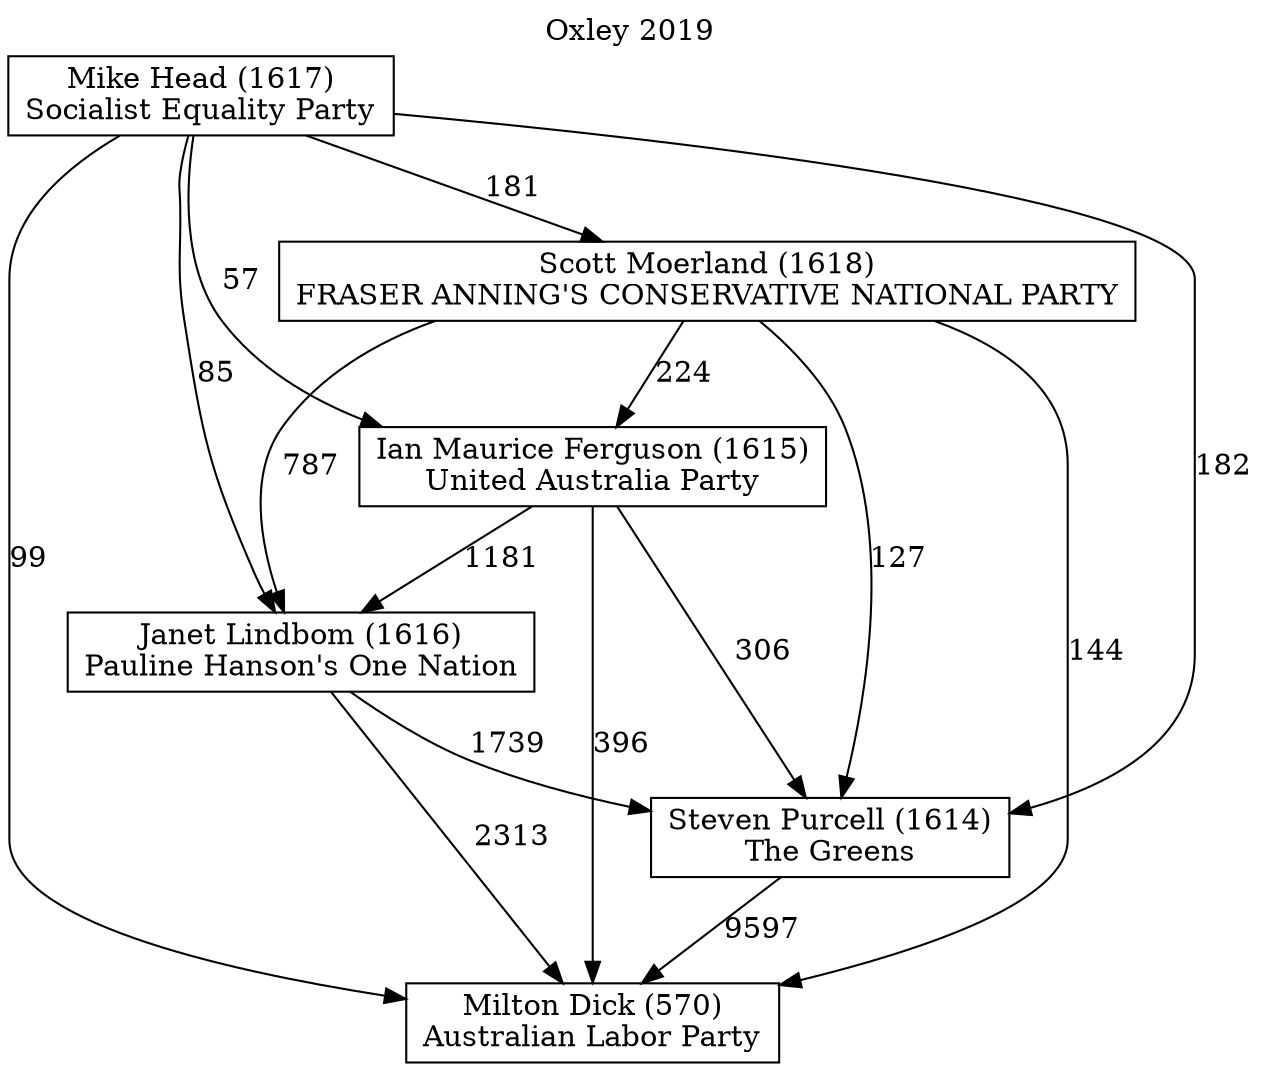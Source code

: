 // House preference flow
digraph "Milton Dick (570)_Oxley_2019" {
	graph [label="Oxley 2019" labelloc=t mclimit=10]
	node [shape=box]
	"Milton Dick (570)" [label="Milton Dick (570)
Australian Labor Party"]
	"Steven Purcell (1614)" [label="Steven Purcell (1614)
The Greens"]
	"Janet Lindbom (1616)" [label="Janet Lindbom (1616)
Pauline Hanson's One Nation"]
	"Ian Maurice Ferguson (1615)" [label="Ian Maurice Ferguson (1615)
United Australia Party"]
	"Scott Moerland (1618)" [label="Scott Moerland (1618)
FRASER ANNING'S CONSERVATIVE NATIONAL PARTY"]
	"Mike Head (1617)" [label="Mike Head (1617)
Socialist Equality Party"]
	"Steven Purcell (1614)" -> "Milton Dick (570)" [label=9597]
	"Janet Lindbom (1616)" -> "Steven Purcell (1614)" [label=1739]
	"Ian Maurice Ferguson (1615)" -> "Janet Lindbom (1616)" [label=1181]
	"Scott Moerland (1618)" -> "Ian Maurice Ferguson (1615)" [label=224]
	"Mike Head (1617)" -> "Scott Moerland (1618)" [label=181]
	"Janet Lindbom (1616)" -> "Milton Dick (570)" [label=2313]
	"Ian Maurice Ferguson (1615)" -> "Milton Dick (570)" [label=396]
	"Scott Moerland (1618)" -> "Milton Dick (570)" [label=144]
	"Mike Head (1617)" -> "Milton Dick (570)" [label=99]
	"Mike Head (1617)" -> "Ian Maurice Ferguson (1615)" [label=57]
	"Scott Moerland (1618)" -> "Janet Lindbom (1616)" [label=787]
	"Mike Head (1617)" -> "Janet Lindbom (1616)" [label=85]
	"Ian Maurice Ferguson (1615)" -> "Steven Purcell (1614)" [label=306]
	"Scott Moerland (1618)" -> "Steven Purcell (1614)" [label=127]
	"Mike Head (1617)" -> "Steven Purcell (1614)" [label=182]
}
